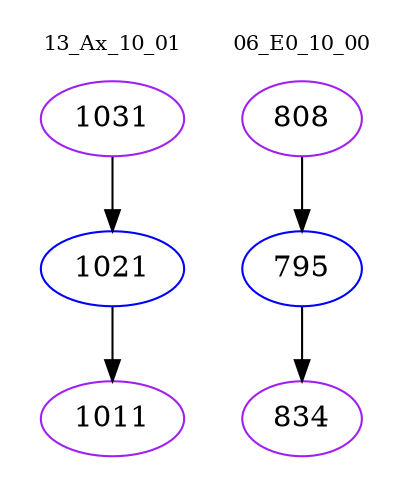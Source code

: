 digraph{
subgraph cluster_0 {
color = white
label = "13_Ax_10_01";
fontsize=10;
T0_1031 [label="1031", color="purple"]
T0_1031 -> T0_1021 [color="black"]
T0_1021 [label="1021", color="blue"]
T0_1021 -> T0_1011 [color="black"]
T0_1011 [label="1011", color="purple"]
}
subgraph cluster_1 {
color = white
label = "06_E0_10_00";
fontsize=10;
T1_808 [label="808", color="purple"]
T1_808 -> T1_795 [color="black"]
T1_795 [label="795", color="blue"]
T1_795 -> T1_834 [color="black"]
T1_834 [label="834", color="purple"]
}
}
